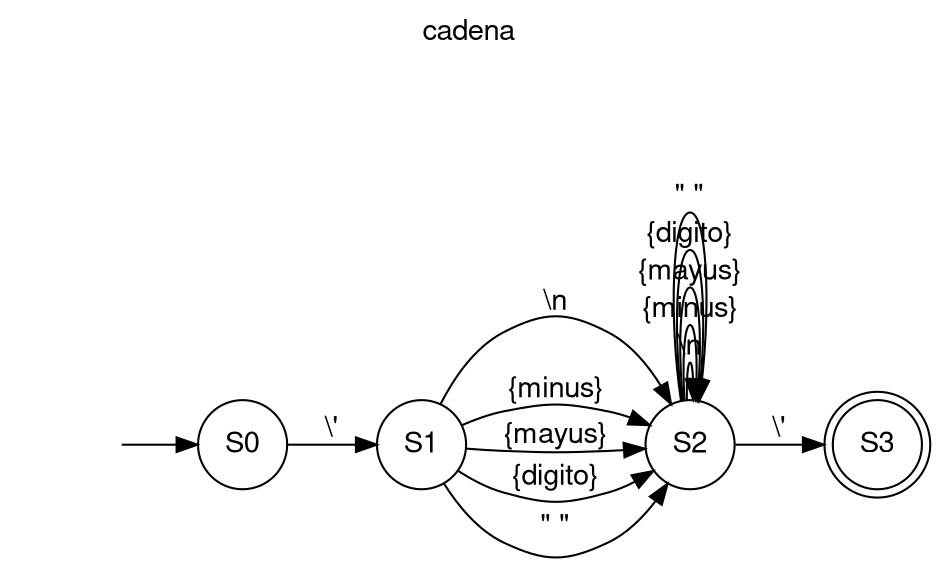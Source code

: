 digraph AFD {
labelloc="t";
    label="cadena";	fontname="Helvetica,Arial,sans-serif"
	node [fontname="Helvetica,Arial,sans-serif"]
	edge [fontname="Helvetica,Arial,sans-serif"]
	rankdir=LR;
begin[shape=none label=""];
node[shape=circle]begin->S0; 
	node [shape = doublecircle]; S3; 
node [shape = circle]; 
S0->S1 [label = "\\'"];
S1->S2 [label = "\\n"];
S1->S2 [label = "{minus}"];
S1->S2 [label = "{mayus}"];
S1->S2 [label = "{digito}"];
S1->S2 [label = "\" \""];
S2->S2 [label = "\\n"];
S2->S2 [label = "{minus}"];
S2->S2 [label = "{mayus}"];
S2->S2 [label = "{digito}"];
S2->S2 [label = "\" \""];
S2->S3 [label = "\\'"];
}
